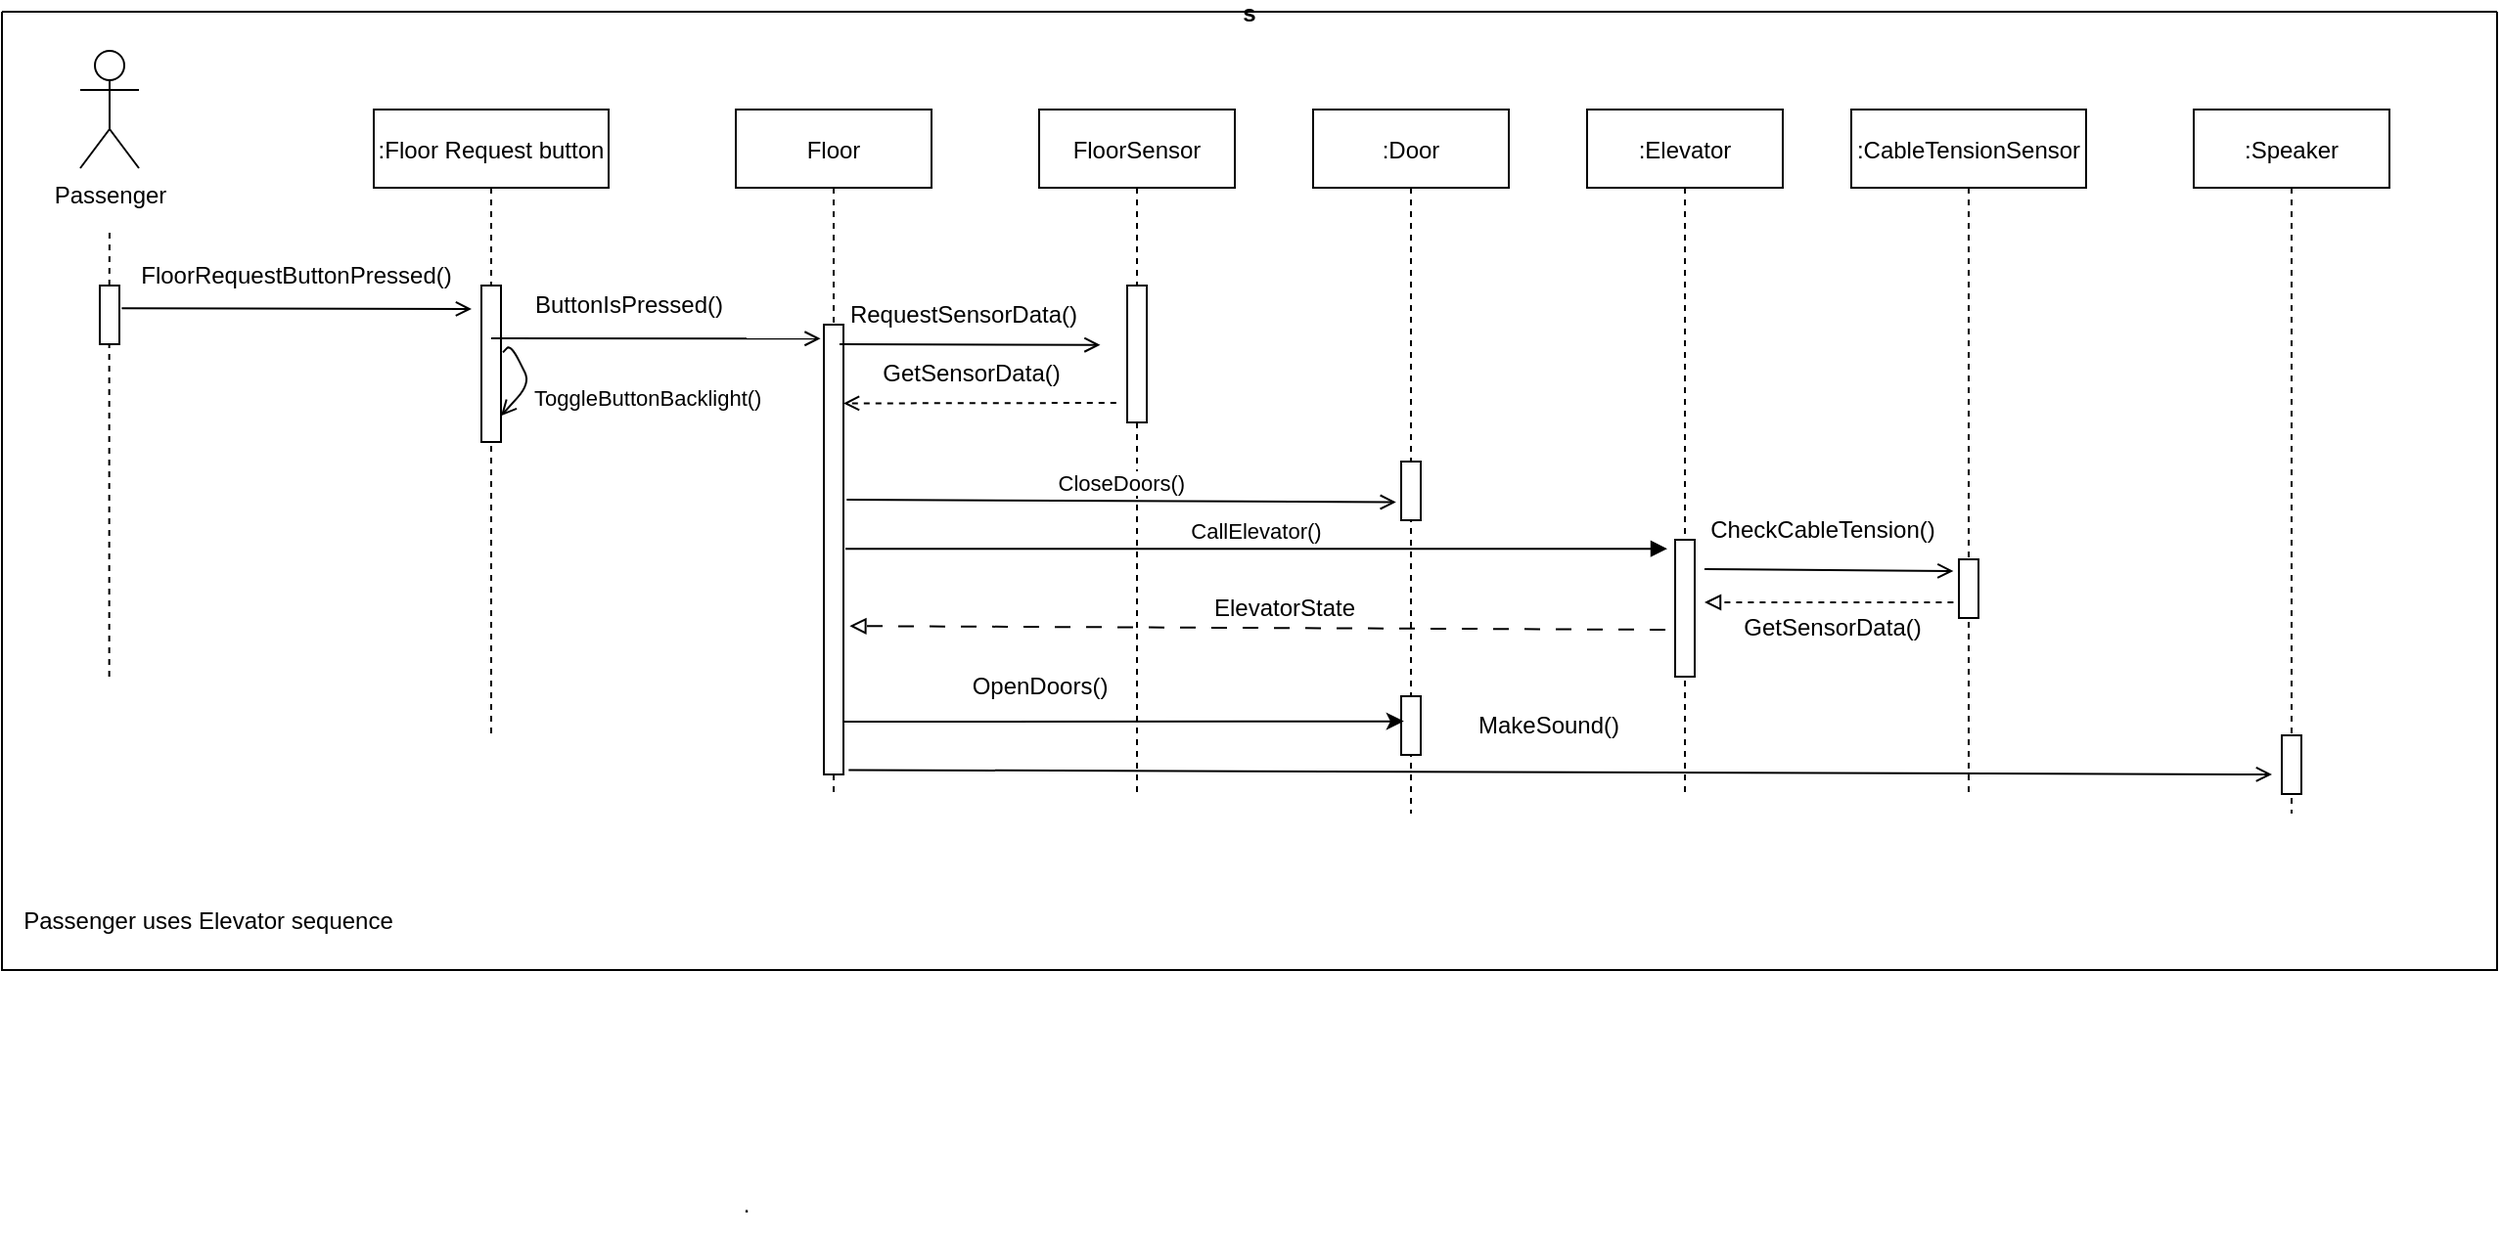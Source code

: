 <mxfile version="20.8.10" type="device"><diagram id="kgpKYQtTHZ0yAKxKKP6v" name="Page-1"><mxGraphModel dx="1886" dy="1714" grid="1" gridSize="10" guides="1" tooltips="1" connect="1" arrows="1" fold="1" page="1" pageScale="1" pageWidth="850" pageHeight="1100" math="0" shadow="0"><root><mxCell id="0"/><mxCell id="1" parent="0"/><mxCell id="p-BzZH3RCxEvu8Rx-WVf-14" value="s" style="swimlane;startSize=0;" parent="1" vertex="1"><mxGeometry x="-80" y="-60" width="1275" height="490" as="geometry"><mxRectangle x="-60" y="30" width="50" height="40" as="alternateBounds"/></mxGeometry></mxCell><mxCell id="p-BzZH3RCxEvu8Rx-WVf-7" value="Passenger" style="shape=umlActor;verticalLabelPosition=bottom;verticalAlign=top;html=1;outlineConnect=0;" parent="p-BzZH3RCxEvu8Rx-WVf-14" vertex="1"><mxGeometry x="40" y="20" width="30" height="60" as="geometry"/></mxCell><mxCell id="3nuBFxr9cyL0pnOWT2aG-5" value=":Elevator" style="shape=umlLifeline;perimeter=lifelinePerimeter;container=1;collapsible=0;recursiveResize=0;rounded=0;shadow=0;strokeWidth=1;" parent="p-BzZH3RCxEvu8Rx-WVf-14" vertex="1"><mxGeometry x="810" y="50" width="100" height="350" as="geometry"/></mxCell><mxCell id="3nuBFxr9cyL0pnOWT2aG-6" value="" style="points=[];perimeter=orthogonalPerimeter;rounded=0;shadow=0;strokeWidth=1;" parent="3nuBFxr9cyL0pnOWT2aG-5" vertex="1"><mxGeometry x="45" y="220" width="10" height="70" as="geometry"/></mxCell><mxCell id="3nuBFxr9cyL0pnOWT2aG-1" value="Floor" style="shape=umlLifeline;perimeter=lifelinePerimeter;container=1;collapsible=0;recursiveResize=0;rounded=0;shadow=0;strokeWidth=1;" parent="p-BzZH3RCxEvu8Rx-WVf-14" vertex="1"><mxGeometry x="375" y="50" width="100" height="350" as="geometry"/></mxCell><mxCell id="3nuBFxr9cyL0pnOWT2aG-2" value="" style="points=[];perimeter=orthogonalPerimeter;rounded=0;shadow=0;strokeWidth=1;" parent="3nuBFxr9cyL0pnOWT2aG-1" vertex="1"><mxGeometry x="45" y="110" width="10" height="230" as="geometry"/></mxCell><mxCell id="p-BzZH3RCxEvu8Rx-WVf-17" value=":Floor Request button" style="shape=umlLifeline;perimeter=lifelinePerimeter;container=1;collapsible=0;recursiveResize=0;rounded=0;shadow=0;strokeWidth=1;" parent="p-BzZH3RCxEvu8Rx-WVf-14" vertex="1"><mxGeometry x="190" y="50" width="120" height="320" as="geometry"/></mxCell><mxCell id="p-BzZH3RCxEvu8Rx-WVf-18" value="" style="points=[];perimeter=orthogonalPerimeter;rounded=0;shadow=0;strokeWidth=1;" parent="p-BzZH3RCxEvu8Rx-WVf-17" vertex="1"><mxGeometry x="55" y="90" width="10" height="80" as="geometry"/></mxCell><mxCell id="3nuBFxr9cyL0pnOWT2aG-9" value="ToggleButtonBacklight()" style="verticalAlign=bottom;endArrow=open;entryX=1;entryY=0.833;shadow=0;strokeWidth=1;entryDx=0;entryDy=0;entryPerimeter=0;exitX=1.1;exitY=0.427;exitDx=0;exitDy=0;exitPerimeter=0;endFill=0;" parent="p-BzZH3RCxEvu8Rx-WVf-17" source="p-BzZH3RCxEvu8Rx-WVf-18" target="p-BzZH3RCxEvu8Rx-WVf-18" edge="1"><mxGeometry x="0.113" y="62" relative="1" as="geometry"><mxPoint x="65" y="120" as="sourcePoint"/><mxPoint x="230" y="120" as="targetPoint"/><mxPoint x="14" y="-25" as="offset"/><Array as="points"><mxPoint x="70" y="120"/><mxPoint x="80" y="140"/></Array></mxGeometry></mxCell><mxCell id="p-BzZH3RCxEvu8Rx-WVf-19" value="FloorRequestButtonPressed()" style="text;html=1;align=center;verticalAlign=middle;resizable=0;points=[];autosize=1;strokeColor=none;fillColor=none;" parent="p-BzZH3RCxEvu8Rx-WVf-14" vertex="1"><mxGeometry x="60" y="120" width="180" height="30" as="geometry"/></mxCell><mxCell id="p-BzZH3RCxEvu8Rx-WVf-22" value=":CableTensionSensor" style="shape=umlLifeline;perimeter=lifelinePerimeter;container=1;collapsible=0;recursiveResize=0;rounded=0;shadow=0;strokeWidth=1;" parent="p-BzZH3RCxEvu8Rx-WVf-14" vertex="1"><mxGeometry x="945" y="50" width="120" height="350" as="geometry"/></mxCell><mxCell id="p-BzZH3RCxEvu8Rx-WVf-23" value="" style="points=[];perimeter=orthogonalPerimeter;rounded=0;shadow=0;strokeWidth=1;" parent="p-BzZH3RCxEvu8Rx-WVf-22" vertex="1"><mxGeometry x="55" y="230" width="10" height="30" as="geometry"/></mxCell><mxCell id="p-BzZH3RCxEvu8Rx-WVf-11" value="" style="endArrow=open;html=1;rounded=0;exitX=1.12;exitY=0.387;exitDx=0;exitDy=0;exitPerimeter=0;endFill=0;" parent="p-BzZH3RCxEvu8Rx-WVf-14" source="p-BzZH3RCxEvu8Rx-WVf-8" edge="1"><mxGeometry width="50" height="50" relative="1" as="geometry"><mxPoint x="50" y="140" as="sourcePoint"/><mxPoint x="240" y="152" as="targetPoint"/></mxGeometry></mxCell><mxCell id="p-BzZH3RCxEvu8Rx-WVf-33" value="FloorSensor" style="shape=umlLifeline;perimeter=lifelinePerimeter;container=1;collapsible=0;recursiveResize=0;rounded=0;shadow=0;strokeWidth=1;" parent="p-BzZH3RCxEvu8Rx-WVf-14" vertex="1"><mxGeometry x="530" y="50" width="100" height="350" as="geometry"/></mxCell><mxCell id="p-BzZH3RCxEvu8Rx-WVf-34" value="" style="points=[];perimeter=orthogonalPerimeter;rounded=0;shadow=0;strokeWidth=1;" parent="p-BzZH3RCxEvu8Rx-WVf-33" vertex="1"><mxGeometry x="45" y="90" width="10" height="70" as="geometry"/></mxCell><mxCell id="p-BzZH3RCxEvu8Rx-WVf-39" value="" style="endArrow=open;html=1;rounded=0;exitX=1.16;exitY=0.244;exitDx=0;exitDy=0;exitPerimeter=0;dashed=1;endFill=0;entryX=1;entryY=0.175;entryDx=0;entryDy=0;entryPerimeter=0;" parent="p-BzZH3RCxEvu8Rx-WVf-33" target="3nuBFxr9cyL0pnOWT2aG-2" edge="1"><mxGeometry width="50" height="50" relative="1" as="geometry"><mxPoint x="39.4" y="150" as="sourcePoint"/><mxPoint x="-89.0" y="150.36" as="targetPoint"/></mxGeometry></mxCell><mxCell id="p-BzZH3RCxEvu8Rx-WVf-37" value="" style="endArrow=open;html=1;rounded=0;exitX=-0.027;exitY=1.187;exitDx=0;exitDy=0;exitPerimeter=0;endFill=0;" parent="p-BzZH3RCxEvu8Rx-WVf-14" edge="1"><mxGeometry width="50" height="50" relative="1" as="geometry"><mxPoint x="428.0" y="170" as="sourcePoint"/><mxPoint x="561.24" y="170.39" as="targetPoint"/></mxGeometry></mxCell><mxCell id="p-BzZH3RCxEvu8Rx-WVf-38" value="RequestSensorData()" style="text;html=1;align=center;verticalAlign=middle;resizable=0;points=[];autosize=1;strokeColor=none;fillColor=none;" parent="p-BzZH3RCxEvu8Rx-WVf-14" vertex="1"><mxGeometry x="421" y="140" width="140" height="30" as="geometry"/></mxCell><mxCell id="p-BzZH3RCxEvu8Rx-WVf-41" value="Passenger uses Elevator sequence" style="text;html=1;align=center;verticalAlign=middle;resizable=0;points=[];autosize=1;strokeColor=none;fillColor=none;" parent="p-BzZH3RCxEvu8Rx-WVf-14" vertex="1"><mxGeometry y="450" width="210" height="30" as="geometry"/></mxCell><mxCell id="p-BzZH3RCxEvu8Rx-WVf-43" value=":Speaker" style="shape=umlLifeline;perimeter=lifelinePerimeter;container=1;collapsible=0;recursiveResize=0;rounded=0;shadow=0;strokeWidth=1;" parent="p-BzZH3RCxEvu8Rx-WVf-14" vertex="1"><mxGeometry x="1120" y="50" width="100" height="360" as="geometry"/></mxCell><mxCell id="p-BzZH3RCxEvu8Rx-WVf-44" value="" style="points=[];perimeter=orthogonalPerimeter;rounded=0;shadow=0;strokeWidth=1;" parent="p-BzZH3RCxEvu8Rx-WVf-43" vertex="1"><mxGeometry x="45" y="320" width="10" height="30" as="geometry"/></mxCell><mxCell id="p-BzZH3RCxEvu8Rx-WVf-46" value="MakeSound()" style="text;html=1;align=center;verticalAlign=middle;resizable=0;points=[];autosize=1;strokeColor=none;fillColor=none;" parent="p-BzZH3RCxEvu8Rx-WVf-14" vertex="1"><mxGeometry x="740" y="350" width="100" height="30" as="geometry"/></mxCell><mxCell id="p-BzZH3RCxEvu8Rx-WVf-40" value="GetSensorData()" style="text;html=1;align=center;verticalAlign=middle;resizable=0;points=[];autosize=1;strokeColor=none;fillColor=none;" parent="p-BzZH3RCxEvu8Rx-WVf-14" vertex="1"><mxGeometry x="440" y="170" width="110" height="30" as="geometry"/></mxCell><mxCell id="p-BzZH3RCxEvu8Rx-WVf-56" value=":Door" style="shape=umlLifeline;perimeter=lifelinePerimeter;container=1;collapsible=0;recursiveResize=0;rounded=0;shadow=0;strokeWidth=1;" parent="p-BzZH3RCxEvu8Rx-WVf-14" vertex="1"><mxGeometry x="670" y="50" width="100" height="360" as="geometry"/></mxCell><mxCell id="p-BzZH3RCxEvu8Rx-WVf-57" value="" style="points=[];perimeter=orthogonalPerimeter;rounded=0;shadow=0;strokeWidth=1;" parent="p-BzZH3RCxEvu8Rx-WVf-56" vertex="1"><mxGeometry x="45" y="180" width="10" height="30" as="geometry"/></mxCell><mxCell id="p-BzZH3RCxEvu8Rx-WVf-65" value="" style="points=[];perimeter=orthogonalPerimeter;rounded=0;shadow=0;strokeWidth=1;" parent="p-BzZH3RCxEvu8Rx-WVf-56" vertex="1"><mxGeometry x="45" y="300" width="10" height="30" as="geometry"/></mxCell><mxCell id="p-BzZH3RCxEvu8Rx-WVf-59" value="" style="endArrow=open;html=1;rounded=0;entryX=-0.28;entryY=0.2;entryDx=0;entryDy=0;entryPerimeter=0;endFill=0;" parent="p-BzZH3RCxEvu8Rx-WVf-14" target="p-BzZH3RCxEvu8Rx-WVf-23" edge="1"><mxGeometry width="50" height="50" relative="1" as="geometry"><mxPoint x="870" y="285" as="sourcePoint"/><mxPoint x="940" y="280" as="targetPoint"/></mxGeometry></mxCell><mxCell id="p-BzZH3RCxEvu8Rx-WVf-61" value="GetSensorData()" style="text;html=1;align=center;verticalAlign=middle;resizable=0;points=[];autosize=1;strokeColor=none;fillColor=none;" parent="p-BzZH3RCxEvu8Rx-WVf-14" vertex="1"><mxGeometry x="880" y="300" width="110" height="30" as="geometry"/></mxCell><mxCell id="p-BzZH3RCxEvu8Rx-WVf-62" value="" style="endArrow=block;html=1;rounded=0;exitX=-0.28;exitY=0.733;exitDx=0;exitDy=0;exitPerimeter=0;dashed=1;endFill=0;" parent="p-BzZH3RCxEvu8Rx-WVf-14" source="p-BzZH3RCxEvu8Rx-WVf-23" edge="1"><mxGeometry width="50" height="50" relative="1" as="geometry"><mxPoint x="910" y="360" as="sourcePoint"/><mxPoint x="870" y="302" as="targetPoint"/></mxGeometry></mxCell><mxCell id="p-BzZH3RCxEvu8Rx-WVf-63" value="" style="endArrow=block;html=1;rounded=0;entryX=1.32;entryY=0.67;entryDx=0;entryDy=0;entryPerimeter=0;dashed=1;dashPattern=8 8;endFill=0;" parent="p-BzZH3RCxEvu8Rx-WVf-14" target="3nuBFxr9cyL0pnOWT2aG-2" edge="1"><mxGeometry width="50" height="50" relative="1" as="geometry"><mxPoint x="850" y="316" as="sourcePoint"/><mxPoint x="850" y="330" as="targetPoint"/></mxGeometry></mxCell><mxCell id="p-BzZH3RCxEvu8Rx-WVf-64" value="ElevatorState" style="text;html=1;align=center;verticalAlign=middle;resizable=0;points=[];autosize=1;strokeColor=none;fillColor=none;" parent="p-BzZH3RCxEvu8Rx-WVf-14" vertex="1"><mxGeometry x="605" y="290" width="100" height="30" as="geometry"/></mxCell><mxCell id="p-BzZH3RCxEvu8Rx-WVf-66" value="" style="endArrow=classic;html=1;rounded=0;entryX=0.14;entryY=0.427;entryDx=0;entryDy=0;entryPerimeter=0;" parent="p-BzZH3RCxEvu8Rx-WVf-14" target="p-BzZH3RCxEvu8Rx-WVf-65" edge="1"><mxGeometry width="50" height="50" relative="1" as="geometry"><mxPoint x="430" y="363" as="sourcePoint"/><mxPoint x="710" y="360" as="targetPoint"/></mxGeometry></mxCell><mxCell id="p-BzZH3RCxEvu8Rx-WVf-67" value="OpenDoors()" style="text;html=1;align=center;verticalAlign=middle;resizable=0;points=[];autosize=1;strokeColor=none;fillColor=none;" parent="p-BzZH3RCxEvu8Rx-WVf-14" vertex="1"><mxGeometry x="485" y="330" width="90" height="30" as="geometry"/></mxCell><mxCell id="fBW-dw2EQz9XzQmmTaaL-2" value="" style="endArrow=none;dashed=1;html=1;rounded=0;exitX=0.488;exitY=-0.001;exitDx=0;exitDy=0;exitPerimeter=0;startArrow=none;" parent="p-BzZH3RCxEvu8Rx-WVf-14" source="p-BzZH3RCxEvu8Rx-WVf-8" edge="1"><mxGeometry width="50" height="50" relative="1" as="geometry"><mxPoint x="60" y="310" as="sourcePoint"/><mxPoint x="55" y="110" as="targetPoint"/></mxGeometry></mxCell><mxCell id="fBW-dw2EQz9XzQmmTaaL-3" value="" style="endArrow=none;dashed=1;html=1;rounded=0;exitX=0.043;exitY=0.694;exitDx=0;exitDy=0;exitPerimeter=0;" parent="p-BzZH3RCxEvu8Rx-WVf-14" source="p-BzZH3RCxEvu8Rx-WVf-14" target="p-BzZH3RCxEvu8Rx-WVf-8" edge="1"><mxGeometry width="50" height="50" relative="1" as="geometry"><mxPoint x="-15.175" y="350.06" as="sourcePoint"/><mxPoint x="-15.019" y="110" as="targetPoint"/></mxGeometry></mxCell><mxCell id="p-BzZH3RCxEvu8Rx-WVf-8" value="" style="points=[];perimeter=orthogonalPerimeter;rounded=0;shadow=0;strokeWidth=1;" parent="p-BzZH3RCxEvu8Rx-WVf-14" vertex="1"><mxGeometry x="50" y="140" width="10" height="30" as="geometry"/></mxCell><mxCell id="p-BzZH3RCxEvu8Rx-WVf-24" value="CallElevator()" style="verticalAlign=bottom;endArrow=block;shadow=0;strokeWidth=1;" parent="p-BzZH3RCxEvu8Rx-WVf-14" edge="1"><mxGeometry relative="1" as="geometry"><mxPoint x="431" y="274.58" as="sourcePoint"/><mxPoint x="851" y="274.58" as="targetPoint"/></mxGeometry></mxCell><mxCell id="fBW-dw2EQz9XzQmmTaaL-4" value="" style="endArrow=open;html=1;rounded=0;entryX=-0.171;entryY=0.031;entryDx=0;entryDy=0;entryPerimeter=0;endFill=0;" parent="p-BzZH3RCxEvu8Rx-WVf-14" target="3nuBFxr9cyL0pnOWT2aG-2" edge="1"><mxGeometry width="50" height="50" relative="1" as="geometry"><mxPoint x="250" y="167" as="sourcePoint"/><mxPoint x="370" y="130" as="targetPoint"/></mxGeometry></mxCell><mxCell id="p-BzZH3RCxEvu8Rx-WVf-30" value="CloseDoors()" style="verticalAlign=bottom;endArrow=open;shadow=0;strokeWidth=1;entryX=-0.26;entryY=0.693;entryDx=0;entryDy=0;entryPerimeter=0;exitX=1.167;exitY=0.389;exitDx=0;exitDy=0;exitPerimeter=0;endFill=0;" parent="p-BzZH3RCxEvu8Rx-WVf-14" source="3nuBFxr9cyL0pnOWT2aG-2" target="p-BzZH3RCxEvu8Rx-WVf-57" edge="1"><mxGeometry relative="1" as="geometry"><mxPoint x="440" y="250" as="sourcePoint"/><mxPoint x="570" y="250" as="targetPoint"/></mxGeometry></mxCell><mxCell id="p-BzZH3RCxEvu8Rx-WVf-60" value="CheckCableTension()" style="text;html=1;align=center;verticalAlign=middle;resizable=0;points=[];autosize=1;strokeColor=none;fillColor=none;" parent="p-BzZH3RCxEvu8Rx-WVf-14" vertex="1"><mxGeometry x="860" y="250" width="140" height="30" as="geometry"/></mxCell><mxCell id="p-BzZH3RCxEvu8Rx-WVf-70" value="" style="endArrow=open;html=1;rounded=0;endFill=0;exitX=1.265;exitY=0.99;exitDx=0;exitDy=0;exitPerimeter=0;" parent="p-BzZH3RCxEvu8Rx-WVf-14" source="3nuBFxr9cyL0pnOWT2aG-2" edge="1"><mxGeometry width="50" height="50" relative="1" as="geometry"><mxPoint x="725" y="370" as="sourcePoint"/><mxPoint x="1160" y="390" as="targetPoint"/></mxGeometry></mxCell><mxCell id="fBW-dw2EQz9XzQmmTaaL-6" value="." style="text;html=1;align=center;verticalAlign=middle;resizable=0;points=[];autosize=1;strokeColor=none;fillColor=none;" parent="1" vertex="1"><mxGeometry x="285" y="535" width="30" height="30" as="geometry"/></mxCell><mxCell id="fBW-dw2EQz9XzQmmTaaL-7" value="ButtonIsPressed()" style="text;html=1;align=center;verticalAlign=middle;resizable=0;points=[];autosize=1;strokeColor=none;fillColor=none;" parent="1" vertex="1"><mxGeometry x="180" y="75" width="120" height="30" as="geometry"/></mxCell></root></mxGraphModel></diagram></mxfile>